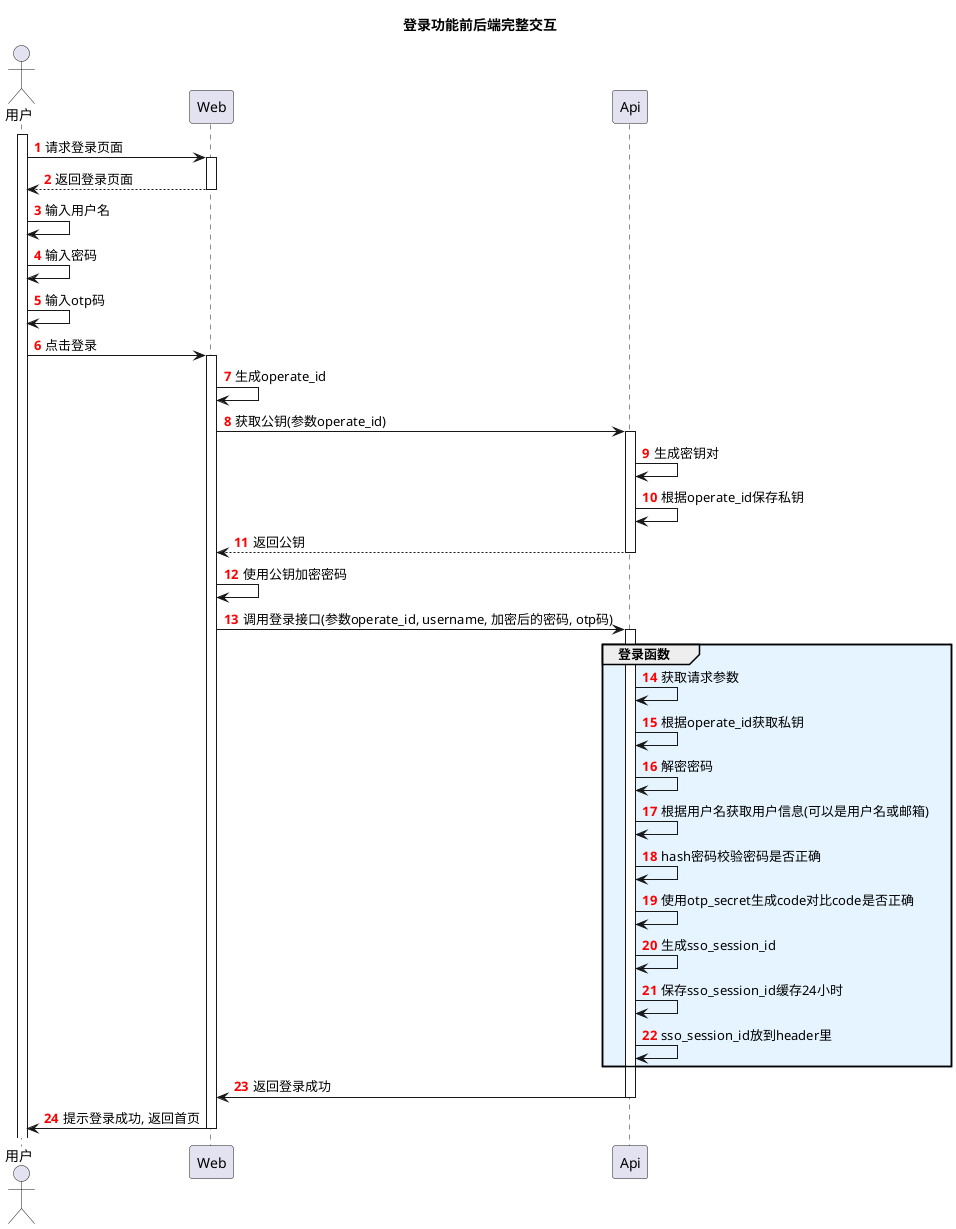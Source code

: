@startuml
'https://plantuml.com/sequence-diagram
title 登录功能前后端完整交互
skinparam BoxPadding 40
autonumber "<font color=red><b>"
actor 用户 as User
activate User
User -> Web: 请求登录页面
    activate Web
    Web --> User: 返回登录页面
    deactivate Web
User->User: 输入用户名
User->User: 输入密码
User->User: 输入otp码
User->Web: 点击登录
    activate Web
    Web->Web: 生成operate_id
    Web->Api: 获取公钥(参数operate_id)
    activate Api
    Api->Api: 生成密钥对
    Api->Api: 根据operate_id保存私钥
    Api-->Web: 返回公钥
    deactivate Api
    Web->Web: 使用公钥加密密码
    Web->Api: 调用登录接口(参数operate_id, username, 加密后的密码, otp码)
    group #e5f4ff 登录函数
        activate Api
        Api->Api: 获取请求参数
        Api->Api: 根据operate_id获取私钥
        Api->Api: 解密密码
        Api->Api: 根据用户名获取用户信息(可以是用户名或邮箱)
        Api->Api: hash密码校验密码是否正确
        Api->Api: 使用otp_secret生成code对比code是否正确
        Api->Api: 生成sso_session_id
        Api->Api: 保存sso_session_id缓存24小时
        Api->Api: sso_session_id放到header里
    end
    Api->Web: 返回登录成功
    deactivate Api
    Web->User: 提示登录成功, 返回首页
    deactivate Web
@enduml